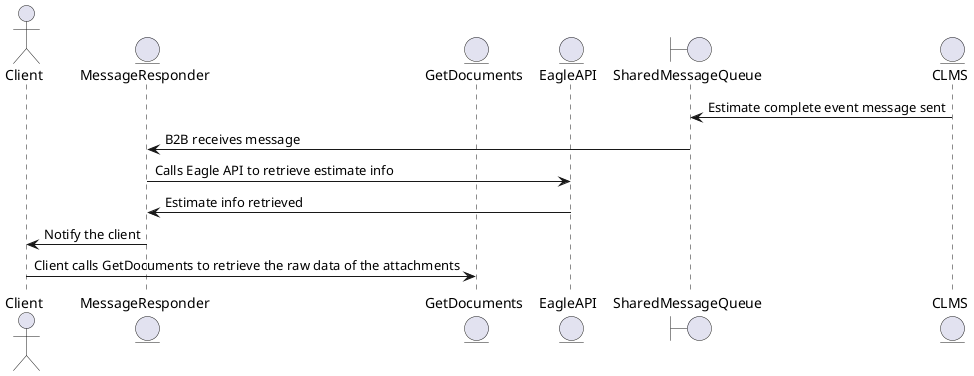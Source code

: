 @startuml
actor Client
entity MessageResponder
entity GetDocuments
entity EagleAPI
boundary SharedMessageQueue
entity CLMS

CLMS -> SharedMessageQueue : Estimate complete event message sent
SharedMessageQueue -> MessageResponder : B2B receives message
MessageResponder -> EagleAPI : Calls Eagle API to retrieve estimate info
EagleAPI -> MessageResponder : Estimate info retrieved
MessageResponder -> Client : Notify the client
Client -> GetDocuments : Client calls GetDocuments to retrieve the raw data of the attachments

@enduml